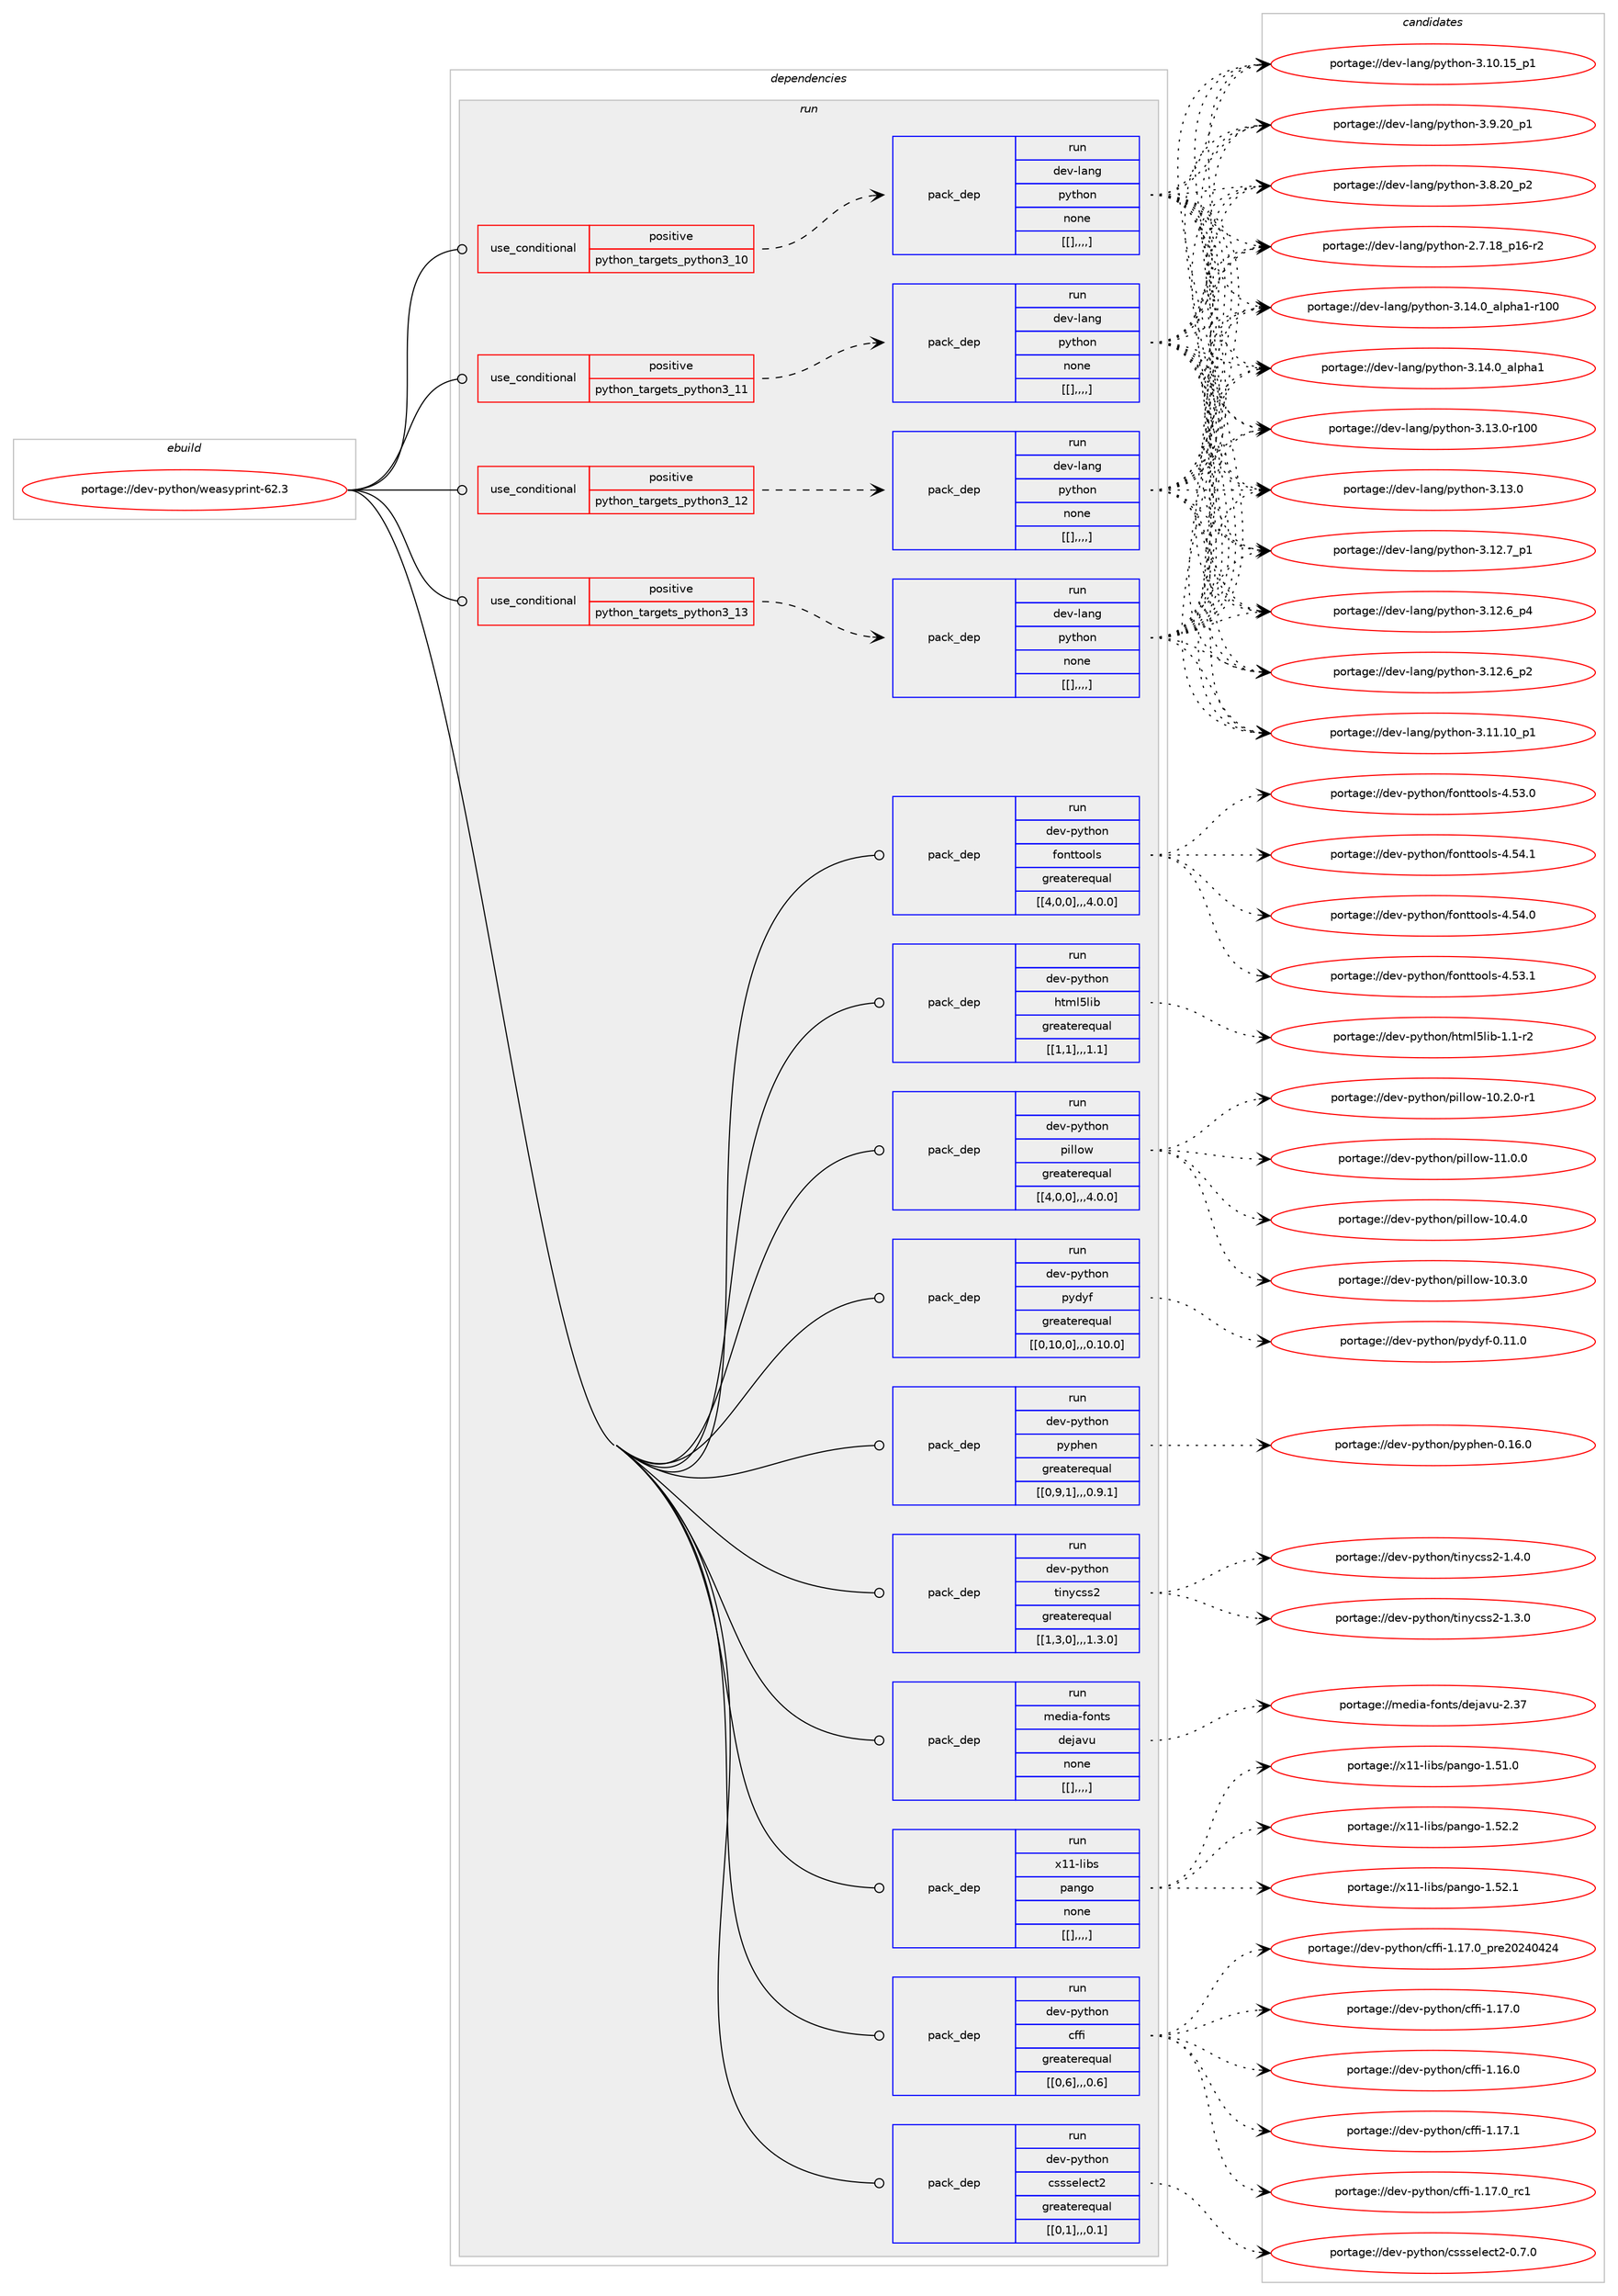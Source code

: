 digraph prolog {

# *************
# Graph options
# *************

newrank=true;
concentrate=true;
compound=true;
graph [rankdir=LR,fontname=Helvetica,fontsize=10,ranksep=1.5];#, ranksep=2.5, nodesep=0.2];
edge  [arrowhead=vee];
node  [fontname=Helvetica,fontsize=10];

# **********
# The ebuild
# **********

subgraph cluster_leftcol {
color=gray;
label=<<i>ebuild</i>>;
id [label="portage://dev-python/weasyprint-62.3", color=red, width=4, href="../dev-python/weasyprint-62.3.svg"];
}

# ****************
# The dependencies
# ****************

subgraph cluster_midcol {
color=gray;
label=<<i>dependencies</i>>;
subgraph cluster_compile {
fillcolor="#eeeeee";
style=filled;
label=<<i>compile</i>>;
}
subgraph cluster_compileandrun {
fillcolor="#eeeeee";
style=filled;
label=<<i>compile and run</i>>;
}
subgraph cluster_run {
fillcolor="#eeeeee";
style=filled;
label=<<i>run</i>>;
subgraph cond44124 {
dependency174808 [label=<<TABLE BORDER="0" CELLBORDER="1" CELLSPACING="0" CELLPADDING="4"><TR><TD ROWSPAN="3" CELLPADDING="10">use_conditional</TD></TR><TR><TD>positive</TD></TR><TR><TD>python_targets_python3_10</TD></TR></TABLE>>, shape=none, color=red];
subgraph pack129316 {
dependency174811 [label=<<TABLE BORDER="0" CELLBORDER="1" CELLSPACING="0" CELLPADDING="4" WIDTH="220"><TR><TD ROWSPAN="6" CELLPADDING="30">pack_dep</TD></TR><TR><TD WIDTH="110">run</TD></TR><TR><TD>dev-lang</TD></TR><TR><TD>python</TD></TR><TR><TD>none</TD></TR><TR><TD>[[],,,,]</TD></TR></TABLE>>, shape=none, color=blue];
}
dependency174808:e -> dependency174811:w [weight=20,style="dashed",arrowhead="vee"];
}
id:e -> dependency174808:w [weight=20,style="solid",arrowhead="odot"];
subgraph cond44158 {
dependency174863 [label=<<TABLE BORDER="0" CELLBORDER="1" CELLSPACING="0" CELLPADDING="4"><TR><TD ROWSPAN="3" CELLPADDING="10">use_conditional</TD></TR><TR><TD>positive</TD></TR><TR><TD>python_targets_python3_11</TD></TR></TABLE>>, shape=none, color=red];
subgraph pack129353 {
dependency174865 [label=<<TABLE BORDER="0" CELLBORDER="1" CELLSPACING="0" CELLPADDING="4" WIDTH="220"><TR><TD ROWSPAN="6" CELLPADDING="30">pack_dep</TD></TR><TR><TD WIDTH="110">run</TD></TR><TR><TD>dev-lang</TD></TR><TR><TD>python</TD></TR><TR><TD>none</TD></TR><TR><TD>[[],,,,]</TD></TR></TABLE>>, shape=none, color=blue];
}
dependency174863:e -> dependency174865:w [weight=20,style="dashed",arrowhead="vee"];
}
id:e -> dependency174863:w [weight=20,style="solid",arrowhead="odot"];
subgraph cond44180 {
dependency174884 [label=<<TABLE BORDER="0" CELLBORDER="1" CELLSPACING="0" CELLPADDING="4"><TR><TD ROWSPAN="3" CELLPADDING="10">use_conditional</TD></TR><TR><TD>positive</TD></TR><TR><TD>python_targets_python3_12</TD></TR></TABLE>>, shape=none, color=red];
subgraph pack129409 {
dependency175030 [label=<<TABLE BORDER="0" CELLBORDER="1" CELLSPACING="0" CELLPADDING="4" WIDTH="220"><TR><TD ROWSPAN="6" CELLPADDING="30">pack_dep</TD></TR><TR><TD WIDTH="110">run</TD></TR><TR><TD>dev-lang</TD></TR><TR><TD>python</TD></TR><TR><TD>none</TD></TR><TR><TD>[[],,,,]</TD></TR></TABLE>>, shape=none, color=blue];
}
dependency174884:e -> dependency175030:w [weight=20,style="dashed",arrowhead="vee"];
}
id:e -> dependency174884:w [weight=20,style="solid",arrowhead="odot"];
subgraph cond44263 {
dependency175096 [label=<<TABLE BORDER="0" CELLBORDER="1" CELLSPACING="0" CELLPADDING="4"><TR><TD ROWSPAN="3" CELLPADDING="10">use_conditional</TD></TR><TR><TD>positive</TD></TR><TR><TD>python_targets_python3_13</TD></TR></TABLE>>, shape=none, color=red];
subgraph pack129496 {
dependency175161 [label=<<TABLE BORDER="0" CELLBORDER="1" CELLSPACING="0" CELLPADDING="4" WIDTH="220"><TR><TD ROWSPAN="6" CELLPADDING="30">pack_dep</TD></TR><TR><TD WIDTH="110">run</TD></TR><TR><TD>dev-lang</TD></TR><TR><TD>python</TD></TR><TR><TD>none</TD></TR><TR><TD>[[],,,,]</TD></TR></TABLE>>, shape=none, color=blue];
}
dependency175096:e -> dependency175161:w [weight=20,style="dashed",arrowhead="vee"];
}
id:e -> dependency175096:w [weight=20,style="solid",arrowhead="odot"];
subgraph pack129517 {
dependency175251 [label=<<TABLE BORDER="0" CELLBORDER="1" CELLSPACING="0" CELLPADDING="4" WIDTH="220"><TR><TD ROWSPAN="6" CELLPADDING="30">pack_dep</TD></TR><TR><TD WIDTH="110">run</TD></TR><TR><TD>dev-python</TD></TR><TR><TD>cffi</TD></TR><TR><TD>greaterequal</TD></TR><TR><TD>[[0,6],,,0.6]</TD></TR></TABLE>>, shape=none, color=blue];
}
id:e -> dependency175251:w [weight=20,style="solid",arrowhead="odot"];
subgraph pack129573 {
dependency175288 [label=<<TABLE BORDER="0" CELLBORDER="1" CELLSPACING="0" CELLPADDING="4" WIDTH="220"><TR><TD ROWSPAN="6" CELLPADDING="30">pack_dep</TD></TR><TR><TD WIDTH="110">run</TD></TR><TR><TD>dev-python</TD></TR><TR><TD>cssselect2</TD></TR><TR><TD>greaterequal</TD></TR><TR><TD>[[0,1],,,0.1]</TD></TR></TABLE>>, shape=none, color=blue];
}
id:e -> dependency175288:w [weight=20,style="solid",arrowhead="odot"];
subgraph pack129591 {
dependency175295 [label=<<TABLE BORDER="0" CELLBORDER="1" CELLSPACING="0" CELLPADDING="4" WIDTH="220"><TR><TD ROWSPAN="6" CELLPADDING="30">pack_dep</TD></TR><TR><TD WIDTH="110">run</TD></TR><TR><TD>dev-python</TD></TR><TR><TD>fonttools</TD></TR><TR><TD>greaterequal</TD></TR><TR><TD>[[4,0,0],,,4.0.0]</TD></TR></TABLE>>, shape=none, color=blue];
}
id:e -> dependency175295:w [weight=20,style="solid",arrowhead="odot"];
subgraph pack129605 {
dependency175318 [label=<<TABLE BORDER="0" CELLBORDER="1" CELLSPACING="0" CELLPADDING="4" WIDTH="220"><TR><TD ROWSPAN="6" CELLPADDING="30">pack_dep</TD></TR><TR><TD WIDTH="110">run</TD></TR><TR><TD>dev-python</TD></TR><TR><TD>html5lib</TD></TR><TR><TD>greaterequal</TD></TR><TR><TD>[[1,1],,,1.1]</TD></TR></TABLE>>, shape=none, color=blue];
}
id:e -> dependency175318:w [weight=20,style="solid",arrowhead="odot"];
subgraph pack129607 {
dependency175320 [label=<<TABLE BORDER="0" CELLBORDER="1" CELLSPACING="0" CELLPADDING="4" WIDTH="220"><TR><TD ROWSPAN="6" CELLPADDING="30">pack_dep</TD></TR><TR><TD WIDTH="110">run</TD></TR><TR><TD>dev-python</TD></TR><TR><TD>pillow</TD></TR><TR><TD>greaterequal</TD></TR><TR><TD>[[4,0,0],,,4.0.0]</TD></TR></TABLE>>, shape=none, color=blue];
}
id:e -> dependency175320:w [weight=20,style="solid",arrowhead="odot"];
subgraph pack129612 {
dependency175331 [label=<<TABLE BORDER="0" CELLBORDER="1" CELLSPACING="0" CELLPADDING="4" WIDTH="220"><TR><TD ROWSPAN="6" CELLPADDING="30">pack_dep</TD></TR><TR><TD WIDTH="110">run</TD></TR><TR><TD>dev-python</TD></TR><TR><TD>pydyf</TD></TR><TR><TD>greaterequal</TD></TR><TR><TD>[[0,10,0],,,0.10.0]</TD></TR></TABLE>>, shape=none, color=blue];
}
id:e -> dependency175331:w [weight=20,style="solid",arrowhead="odot"];
subgraph pack129640 {
dependency175413 [label=<<TABLE BORDER="0" CELLBORDER="1" CELLSPACING="0" CELLPADDING="4" WIDTH="220"><TR><TD ROWSPAN="6" CELLPADDING="30">pack_dep</TD></TR><TR><TD WIDTH="110">run</TD></TR><TR><TD>dev-python</TD></TR><TR><TD>pyphen</TD></TR><TR><TD>greaterequal</TD></TR><TR><TD>[[0,9,1],,,0.9.1]</TD></TR></TABLE>>, shape=none, color=blue];
}
id:e -> dependency175413:w [weight=20,style="solid",arrowhead="odot"];
subgraph pack129677 {
dependency175489 [label=<<TABLE BORDER="0" CELLBORDER="1" CELLSPACING="0" CELLPADDING="4" WIDTH="220"><TR><TD ROWSPAN="6" CELLPADDING="30">pack_dep</TD></TR><TR><TD WIDTH="110">run</TD></TR><TR><TD>dev-python</TD></TR><TR><TD>tinycss2</TD></TR><TR><TD>greaterequal</TD></TR><TR><TD>[[1,3,0],,,1.3.0]</TD></TR></TABLE>>, shape=none, color=blue];
}
id:e -> dependency175489:w [weight=20,style="solid",arrowhead="odot"];
subgraph pack129703 {
dependency175493 [label=<<TABLE BORDER="0" CELLBORDER="1" CELLSPACING="0" CELLPADDING="4" WIDTH="220"><TR><TD ROWSPAN="6" CELLPADDING="30">pack_dep</TD></TR><TR><TD WIDTH="110">run</TD></TR><TR><TD>media-fonts</TD></TR><TR><TD>dejavu</TD></TR><TR><TD>none</TD></TR><TR><TD>[[],,,,]</TD></TR></TABLE>>, shape=none, color=blue];
}
id:e -> dependency175493:w [weight=20,style="solid",arrowhead="odot"];
subgraph pack129718 {
dependency175520 [label=<<TABLE BORDER="0" CELLBORDER="1" CELLSPACING="0" CELLPADDING="4" WIDTH="220"><TR><TD ROWSPAN="6" CELLPADDING="30">pack_dep</TD></TR><TR><TD WIDTH="110">run</TD></TR><TR><TD>x11-libs</TD></TR><TR><TD>pango</TD></TR><TR><TD>none</TD></TR><TR><TD>[[],,,,]</TD></TR></TABLE>>, shape=none, color=blue];
}
id:e -> dependency175520:w [weight=20,style="solid",arrowhead="odot"];
}
}

# **************
# The candidates
# **************

subgraph cluster_choices {
rank=same;
color=gray;
label=<<i>candidates</i>>;

subgraph choice129504 {
color=black;
nodesep=1;
choice100101118451089711010347112121116104111110455146495246489597108112104974945114494848 [label="portage://dev-lang/python-3.14.0_alpha1-r100", color=red, width=4,href="../dev-lang/python-3.14.0_alpha1-r100.svg"];
choice1001011184510897110103471121211161041111104551464952464895971081121049749 [label="portage://dev-lang/python-3.14.0_alpha1", color=red, width=4,href="../dev-lang/python-3.14.0_alpha1.svg"];
choice1001011184510897110103471121211161041111104551464951464845114494848 [label="portage://dev-lang/python-3.13.0-r100", color=red, width=4,href="../dev-lang/python-3.13.0-r100.svg"];
choice10010111845108971101034711212111610411111045514649514648 [label="portage://dev-lang/python-3.13.0", color=red, width=4,href="../dev-lang/python-3.13.0.svg"];
choice100101118451089711010347112121116104111110455146495046559511249 [label="portage://dev-lang/python-3.12.7_p1", color=red, width=4,href="../dev-lang/python-3.12.7_p1.svg"];
choice100101118451089711010347112121116104111110455146495046549511252 [label="portage://dev-lang/python-3.12.6_p4", color=red, width=4,href="../dev-lang/python-3.12.6_p4.svg"];
choice100101118451089711010347112121116104111110455146495046549511250 [label="portage://dev-lang/python-3.12.6_p2", color=red, width=4,href="../dev-lang/python-3.12.6_p2.svg"];
choice10010111845108971101034711212111610411111045514649494649489511249 [label="portage://dev-lang/python-3.11.10_p1", color=red, width=4,href="../dev-lang/python-3.11.10_p1.svg"];
choice10010111845108971101034711212111610411111045514649484649539511249 [label="portage://dev-lang/python-3.10.15_p1", color=red, width=4,href="../dev-lang/python-3.10.15_p1.svg"];
choice100101118451089711010347112121116104111110455146574650489511249 [label="portage://dev-lang/python-3.9.20_p1", color=red, width=4,href="../dev-lang/python-3.9.20_p1.svg"];
choice100101118451089711010347112121116104111110455146564650489511250 [label="portage://dev-lang/python-3.8.20_p2", color=red, width=4,href="../dev-lang/python-3.8.20_p2.svg"];
choice100101118451089711010347112121116104111110455046554649569511249544511450 [label="portage://dev-lang/python-2.7.18_p16-r2", color=red, width=4,href="../dev-lang/python-2.7.18_p16-r2.svg"];
dependency174811:e -> choice100101118451089711010347112121116104111110455146495246489597108112104974945114494848:w [style=dotted,weight="100"];
dependency174811:e -> choice1001011184510897110103471121211161041111104551464952464895971081121049749:w [style=dotted,weight="100"];
dependency174811:e -> choice1001011184510897110103471121211161041111104551464951464845114494848:w [style=dotted,weight="100"];
dependency174811:e -> choice10010111845108971101034711212111610411111045514649514648:w [style=dotted,weight="100"];
dependency174811:e -> choice100101118451089711010347112121116104111110455146495046559511249:w [style=dotted,weight="100"];
dependency174811:e -> choice100101118451089711010347112121116104111110455146495046549511252:w [style=dotted,weight="100"];
dependency174811:e -> choice100101118451089711010347112121116104111110455146495046549511250:w [style=dotted,weight="100"];
dependency174811:e -> choice10010111845108971101034711212111610411111045514649494649489511249:w [style=dotted,weight="100"];
dependency174811:e -> choice10010111845108971101034711212111610411111045514649484649539511249:w [style=dotted,weight="100"];
dependency174811:e -> choice100101118451089711010347112121116104111110455146574650489511249:w [style=dotted,weight="100"];
dependency174811:e -> choice100101118451089711010347112121116104111110455146564650489511250:w [style=dotted,weight="100"];
dependency174811:e -> choice100101118451089711010347112121116104111110455046554649569511249544511450:w [style=dotted,weight="100"];
}
subgraph choice129513 {
color=black;
nodesep=1;
choice100101118451089711010347112121116104111110455146495246489597108112104974945114494848 [label="portage://dev-lang/python-3.14.0_alpha1-r100", color=red, width=4,href="../dev-lang/python-3.14.0_alpha1-r100.svg"];
choice1001011184510897110103471121211161041111104551464952464895971081121049749 [label="portage://dev-lang/python-3.14.0_alpha1", color=red, width=4,href="../dev-lang/python-3.14.0_alpha1.svg"];
choice1001011184510897110103471121211161041111104551464951464845114494848 [label="portage://dev-lang/python-3.13.0-r100", color=red, width=4,href="../dev-lang/python-3.13.0-r100.svg"];
choice10010111845108971101034711212111610411111045514649514648 [label="portage://dev-lang/python-3.13.0", color=red, width=4,href="../dev-lang/python-3.13.0.svg"];
choice100101118451089711010347112121116104111110455146495046559511249 [label="portage://dev-lang/python-3.12.7_p1", color=red, width=4,href="../dev-lang/python-3.12.7_p1.svg"];
choice100101118451089711010347112121116104111110455146495046549511252 [label="portage://dev-lang/python-3.12.6_p4", color=red, width=4,href="../dev-lang/python-3.12.6_p4.svg"];
choice100101118451089711010347112121116104111110455146495046549511250 [label="portage://dev-lang/python-3.12.6_p2", color=red, width=4,href="../dev-lang/python-3.12.6_p2.svg"];
choice10010111845108971101034711212111610411111045514649494649489511249 [label="portage://dev-lang/python-3.11.10_p1", color=red, width=4,href="../dev-lang/python-3.11.10_p1.svg"];
choice10010111845108971101034711212111610411111045514649484649539511249 [label="portage://dev-lang/python-3.10.15_p1", color=red, width=4,href="../dev-lang/python-3.10.15_p1.svg"];
choice100101118451089711010347112121116104111110455146574650489511249 [label="portage://dev-lang/python-3.9.20_p1", color=red, width=4,href="../dev-lang/python-3.9.20_p1.svg"];
choice100101118451089711010347112121116104111110455146564650489511250 [label="portage://dev-lang/python-3.8.20_p2", color=red, width=4,href="../dev-lang/python-3.8.20_p2.svg"];
choice100101118451089711010347112121116104111110455046554649569511249544511450 [label="portage://dev-lang/python-2.7.18_p16-r2", color=red, width=4,href="../dev-lang/python-2.7.18_p16-r2.svg"];
dependency174865:e -> choice100101118451089711010347112121116104111110455146495246489597108112104974945114494848:w [style=dotted,weight="100"];
dependency174865:e -> choice1001011184510897110103471121211161041111104551464952464895971081121049749:w [style=dotted,weight="100"];
dependency174865:e -> choice1001011184510897110103471121211161041111104551464951464845114494848:w [style=dotted,weight="100"];
dependency174865:e -> choice10010111845108971101034711212111610411111045514649514648:w [style=dotted,weight="100"];
dependency174865:e -> choice100101118451089711010347112121116104111110455146495046559511249:w [style=dotted,weight="100"];
dependency174865:e -> choice100101118451089711010347112121116104111110455146495046549511252:w [style=dotted,weight="100"];
dependency174865:e -> choice100101118451089711010347112121116104111110455146495046549511250:w [style=dotted,weight="100"];
dependency174865:e -> choice10010111845108971101034711212111610411111045514649494649489511249:w [style=dotted,weight="100"];
dependency174865:e -> choice10010111845108971101034711212111610411111045514649484649539511249:w [style=dotted,weight="100"];
dependency174865:e -> choice100101118451089711010347112121116104111110455146574650489511249:w [style=dotted,weight="100"];
dependency174865:e -> choice100101118451089711010347112121116104111110455146564650489511250:w [style=dotted,weight="100"];
dependency174865:e -> choice100101118451089711010347112121116104111110455046554649569511249544511450:w [style=dotted,weight="100"];
}
subgraph choice129517 {
color=black;
nodesep=1;
choice100101118451089711010347112121116104111110455146495246489597108112104974945114494848 [label="portage://dev-lang/python-3.14.0_alpha1-r100", color=red, width=4,href="../dev-lang/python-3.14.0_alpha1-r100.svg"];
choice1001011184510897110103471121211161041111104551464952464895971081121049749 [label="portage://dev-lang/python-3.14.0_alpha1", color=red, width=4,href="../dev-lang/python-3.14.0_alpha1.svg"];
choice1001011184510897110103471121211161041111104551464951464845114494848 [label="portage://dev-lang/python-3.13.0-r100", color=red, width=4,href="../dev-lang/python-3.13.0-r100.svg"];
choice10010111845108971101034711212111610411111045514649514648 [label="portage://dev-lang/python-3.13.0", color=red, width=4,href="../dev-lang/python-3.13.0.svg"];
choice100101118451089711010347112121116104111110455146495046559511249 [label="portage://dev-lang/python-3.12.7_p1", color=red, width=4,href="../dev-lang/python-3.12.7_p1.svg"];
choice100101118451089711010347112121116104111110455146495046549511252 [label="portage://dev-lang/python-3.12.6_p4", color=red, width=4,href="../dev-lang/python-3.12.6_p4.svg"];
choice100101118451089711010347112121116104111110455146495046549511250 [label="portage://dev-lang/python-3.12.6_p2", color=red, width=4,href="../dev-lang/python-3.12.6_p2.svg"];
choice10010111845108971101034711212111610411111045514649494649489511249 [label="portage://dev-lang/python-3.11.10_p1", color=red, width=4,href="../dev-lang/python-3.11.10_p1.svg"];
choice10010111845108971101034711212111610411111045514649484649539511249 [label="portage://dev-lang/python-3.10.15_p1", color=red, width=4,href="../dev-lang/python-3.10.15_p1.svg"];
choice100101118451089711010347112121116104111110455146574650489511249 [label="portage://dev-lang/python-3.9.20_p1", color=red, width=4,href="../dev-lang/python-3.9.20_p1.svg"];
choice100101118451089711010347112121116104111110455146564650489511250 [label="portage://dev-lang/python-3.8.20_p2", color=red, width=4,href="../dev-lang/python-3.8.20_p2.svg"];
choice100101118451089711010347112121116104111110455046554649569511249544511450 [label="portage://dev-lang/python-2.7.18_p16-r2", color=red, width=4,href="../dev-lang/python-2.7.18_p16-r2.svg"];
dependency175030:e -> choice100101118451089711010347112121116104111110455146495246489597108112104974945114494848:w [style=dotted,weight="100"];
dependency175030:e -> choice1001011184510897110103471121211161041111104551464952464895971081121049749:w [style=dotted,weight="100"];
dependency175030:e -> choice1001011184510897110103471121211161041111104551464951464845114494848:w [style=dotted,weight="100"];
dependency175030:e -> choice10010111845108971101034711212111610411111045514649514648:w [style=dotted,weight="100"];
dependency175030:e -> choice100101118451089711010347112121116104111110455146495046559511249:w [style=dotted,weight="100"];
dependency175030:e -> choice100101118451089711010347112121116104111110455146495046549511252:w [style=dotted,weight="100"];
dependency175030:e -> choice100101118451089711010347112121116104111110455146495046549511250:w [style=dotted,weight="100"];
dependency175030:e -> choice10010111845108971101034711212111610411111045514649494649489511249:w [style=dotted,weight="100"];
dependency175030:e -> choice10010111845108971101034711212111610411111045514649484649539511249:w [style=dotted,weight="100"];
dependency175030:e -> choice100101118451089711010347112121116104111110455146574650489511249:w [style=dotted,weight="100"];
dependency175030:e -> choice100101118451089711010347112121116104111110455146564650489511250:w [style=dotted,weight="100"];
dependency175030:e -> choice100101118451089711010347112121116104111110455046554649569511249544511450:w [style=dotted,weight="100"];
}
subgraph choice129528 {
color=black;
nodesep=1;
choice100101118451089711010347112121116104111110455146495246489597108112104974945114494848 [label="portage://dev-lang/python-3.14.0_alpha1-r100", color=red, width=4,href="../dev-lang/python-3.14.0_alpha1-r100.svg"];
choice1001011184510897110103471121211161041111104551464952464895971081121049749 [label="portage://dev-lang/python-3.14.0_alpha1", color=red, width=4,href="../dev-lang/python-3.14.0_alpha1.svg"];
choice1001011184510897110103471121211161041111104551464951464845114494848 [label="portage://dev-lang/python-3.13.0-r100", color=red, width=4,href="../dev-lang/python-3.13.0-r100.svg"];
choice10010111845108971101034711212111610411111045514649514648 [label="portage://dev-lang/python-3.13.0", color=red, width=4,href="../dev-lang/python-3.13.0.svg"];
choice100101118451089711010347112121116104111110455146495046559511249 [label="portage://dev-lang/python-3.12.7_p1", color=red, width=4,href="../dev-lang/python-3.12.7_p1.svg"];
choice100101118451089711010347112121116104111110455146495046549511252 [label="portage://dev-lang/python-3.12.6_p4", color=red, width=4,href="../dev-lang/python-3.12.6_p4.svg"];
choice100101118451089711010347112121116104111110455146495046549511250 [label="portage://dev-lang/python-3.12.6_p2", color=red, width=4,href="../dev-lang/python-3.12.6_p2.svg"];
choice10010111845108971101034711212111610411111045514649494649489511249 [label="portage://dev-lang/python-3.11.10_p1", color=red, width=4,href="../dev-lang/python-3.11.10_p1.svg"];
choice10010111845108971101034711212111610411111045514649484649539511249 [label="portage://dev-lang/python-3.10.15_p1", color=red, width=4,href="../dev-lang/python-3.10.15_p1.svg"];
choice100101118451089711010347112121116104111110455146574650489511249 [label="portage://dev-lang/python-3.9.20_p1", color=red, width=4,href="../dev-lang/python-3.9.20_p1.svg"];
choice100101118451089711010347112121116104111110455146564650489511250 [label="portage://dev-lang/python-3.8.20_p2", color=red, width=4,href="../dev-lang/python-3.8.20_p2.svg"];
choice100101118451089711010347112121116104111110455046554649569511249544511450 [label="portage://dev-lang/python-2.7.18_p16-r2", color=red, width=4,href="../dev-lang/python-2.7.18_p16-r2.svg"];
dependency175161:e -> choice100101118451089711010347112121116104111110455146495246489597108112104974945114494848:w [style=dotted,weight="100"];
dependency175161:e -> choice1001011184510897110103471121211161041111104551464952464895971081121049749:w [style=dotted,weight="100"];
dependency175161:e -> choice1001011184510897110103471121211161041111104551464951464845114494848:w [style=dotted,weight="100"];
dependency175161:e -> choice10010111845108971101034711212111610411111045514649514648:w [style=dotted,weight="100"];
dependency175161:e -> choice100101118451089711010347112121116104111110455146495046559511249:w [style=dotted,weight="100"];
dependency175161:e -> choice100101118451089711010347112121116104111110455146495046549511252:w [style=dotted,weight="100"];
dependency175161:e -> choice100101118451089711010347112121116104111110455146495046549511250:w [style=dotted,weight="100"];
dependency175161:e -> choice10010111845108971101034711212111610411111045514649494649489511249:w [style=dotted,weight="100"];
dependency175161:e -> choice10010111845108971101034711212111610411111045514649484649539511249:w [style=dotted,weight="100"];
dependency175161:e -> choice100101118451089711010347112121116104111110455146574650489511249:w [style=dotted,weight="100"];
dependency175161:e -> choice100101118451089711010347112121116104111110455146564650489511250:w [style=dotted,weight="100"];
dependency175161:e -> choice100101118451089711010347112121116104111110455046554649569511249544511450:w [style=dotted,weight="100"];
}
subgraph choice129539 {
color=black;
nodesep=1;
choice10010111845112121116104111110479910210210545494649554649 [label="portage://dev-python/cffi-1.17.1", color=red, width=4,href="../dev-python/cffi-1.17.1.svg"];
choice10010111845112121116104111110479910210210545494649554648951149949 [label="portage://dev-python/cffi-1.17.0_rc1", color=red, width=4,href="../dev-python/cffi-1.17.0_rc1.svg"];
choice10010111845112121116104111110479910210210545494649554648951121141015048505248525052 [label="portage://dev-python/cffi-1.17.0_pre20240424", color=red, width=4,href="../dev-python/cffi-1.17.0_pre20240424.svg"];
choice10010111845112121116104111110479910210210545494649554648 [label="portage://dev-python/cffi-1.17.0", color=red, width=4,href="../dev-python/cffi-1.17.0.svg"];
choice10010111845112121116104111110479910210210545494649544648 [label="portage://dev-python/cffi-1.16.0", color=red, width=4,href="../dev-python/cffi-1.16.0.svg"];
dependency175251:e -> choice10010111845112121116104111110479910210210545494649554649:w [style=dotted,weight="100"];
dependency175251:e -> choice10010111845112121116104111110479910210210545494649554648951149949:w [style=dotted,weight="100"];
dependency175251:e -> choice10010111845112121116104111110479910210210545494649554648951121141015048505248525052:w [style=dotted,weight="100"];
dependency175251:e -> choice10010111845112121116104111110479910210210545494649554648:w [style=dotted,weight="100"];
dependency175251:e -> choice10010111845112121116104111110479910210210545494649544648:w [style=dotted,weight="100"];
}
subgraph choice129545 {
color=black;
nodesep=1;
choice1001011184511212111610411111047991151151151011081019911650454846554648 [label="portage://dev-python/cssselect2-0.7.0", color=red, width=4,href="../dev-python/cssselect2-0.7.0.svg"];
dependency175288:e -> choice1001011184511212111610411111047991151151151011081019911650454846554648:w [style=dotted,weight="100"];
}
subgraph choice129548 {
color=black;
nodesep=1;
choice100101118451121211161041111104710211111011611611111110811545524653524649 [label="portage://dev-python/fonttools-4.54.1", color=red, width=4,href="../dev-python/fonttools-4.54.1.svg"];
choice100101118451121211161041111104710211111011611611111110811545524653524648 [label="portage://dev-python/fonttools-4.54.0", color=red, width=4,href="../dev-python/fonttools-4.54.0.svg"];
choice100101118451121211161041111104710211111011611611111110811545524653514649 [label="portage://dev-python/fonttools-4.53.1", color=red, width=4,href="../dev-python/fonttools-4.53.1.svg"];
choice100101118451121211161041111104710211111011611611111110811545524653514648 [label="portage://dev-python/fonttools-4.53.0", color=red, width=4,href="../dev-python/fonttools-4.53.0.svg"];
dependency175295:e -> choice100101118451121211161041111104710211111011611611111110811545524653524649:w [style=dotted,weight="100"];
dependency175295:e -> choice100101118451121211161041111104710211111011611611111110811545524653524648:w [style=dotted,weight="100"];
dependency175295:e -> choice100101118451121211161041111104710211111011611611111110811545524653514649:w [style=dotted,weight="100"];
dependency175295:e -> choice100101118451121211161041111104710211111011611611111110811545524653514648:w [style=dotted,weight="100"];
}
subgraph choice129562 {
color=black;
nodesep=1;
choice10010111845112121116104111110471041161091085310810598454946494511450 [label="portage://dev-python/html5lib-1.1-r2", color=red, width=4,href="../dev-python/html5lib-1.1-r2.svg"];
dependency175318:e -> choice10010111845112121116104111110471041161091085310810598454946494511450:w [style=dotted,weight="100"];
}
subgraph choice129574 {
color=black;
nodesep=1;
choice100101118451121211161041111104711210510810811111945494946484648 [label="portage://dev-python/pillow-11.0.0", color=red, width=4,href="../dev-python/pillow-11.0.0.svg"];
choice100101118451121211161041111104711210510810811111945494846524648 [label="portage://dev-python/pillow-10.4.0", color=red, width=4,href="../dev-python/pillow-10.4.0.svg"];
choice100101118451121211161041111104711210510810811111945494846514648 [label="portage://dev-python/pillow-10.3.0", color=red, width=4,href="../dev-python/pillow-10.3.0.svg"];
choice1001011184511212111610411111047112105108108111119454948465046484511449 [label="portage://dev-python/pillow-10.2.0-r1", color=red, width=4,href="../dev-python/pillow-10.2.0-r1.svg"];
dependency175320:e -> choice100101118451121211161041111104711210510810811111945494946484648:w [style=dotted,weight="100"];
dependency175320:e -> choice100101118451121211161041111104711210510810811111945494846524648:w [style=dotted,weight="100"];
dependency175320:e -> choice100101118451121211161041111104711210510810811111945494846514648:w [style=dotted,weight="100"];
dependency175320:e -> choice1001011184511212111610411111047112105108108111119454948465046484511449:w [style=dotted,weight="100"];
}
subgraph choice129592 {
color=black;
nodesep=1;
choice100101118451121211161041111104711212110012110245484649494648 [label="portage://dev-python/pydyf-0.11.0", color=red, width=4,href="../dev-python/pydyf-0.11.0.svg"];
dependency175331:e -> choice100101118451121211161041111104711212110012110245484649494648:w [style=dotted,weight="100"];
}
subgraph choice129607 {
color=black;
nodesep=1;
choice100101118451121211161041111104711212111210410111045484649544648 [label="portage://dev-python/pyphen-0.16.0", color=red, width=4,href="../dev-python/pyphen-0.16.0.svg"];
dependency175413:e -> choice100101118451121211161041111104711212111210410111045484649544648:w [style=dotted,weight="100"];
}
subgraph choice129623 {
color=black;
nodesep=1;
choice10010111845112121116104111110471161051101219911511550454946524648 [label="portage://dev-python/tinycss2-1.4.0", color=red, width=4,href="../dev-python/tinycss2-1.4.0.svg"];
choice10010111845112121116104111110471161051101219911511550454946514648 [label="portage://dev-python/tinycss2-1.3.0", color=red, width=4,href="../dev-python/tinycss2-1.3.0.svg"];
dependency175489:e -> choice10010111845112121116104111110471161051101219911511550454946524648:w [style=dotted,weight="100"];
dependency175489:e -> choice10010111845112121116104111110471161051101219911511550454946514648:w [style=dotted,weight="100"];
}
subgraph choice129639 {
color=black;
nodesep=1;
choice109101100105974510211111011611547100101106971181174550465155 [label="portage://media-fonts/dejavu-2.37", color=red, width=4,href="../media-fonts/dejavu-2.37.svg"];
dependency175493:e -> choice109101100105974510211111011611547100101106971181174550465155:w [style=dotted,weight="100"];
}
subgraph choice129697 {
color=black;
nodesep=1;
choice12049494510810598115471129711010311145494653504650 [label="portage://x11-libs/pango-1.52.2", color=red, width=4,href="../x11-libs/pango-1.52.2.svg"];
choice12049494510810598115471129711010311145494653504649 [label="portage://x11-libs/pango-1.52.1", color=red, width=4,href="../x11-libs/pango-1.52.1.svg"];
choice12049494510810598115471129711010311145494653494648 [label="portage://x11-libs/pango-1.51.0", color=red, width=4,href="../x11-libs/pango-1.51.0.svg"];
dependency175520:e -> choice12049494510810598115471129711010311145494653504650:w [style=dotted,weight="100"];
dependency175520:e -> choice12049494510810598115471129711010311145494653504649:w [style=dotted,weight="100"];
dependency175520:e -> choice12049494510810598115471129711010311145494653494648:w [style=dotted,weight="100"];
}
}

}
